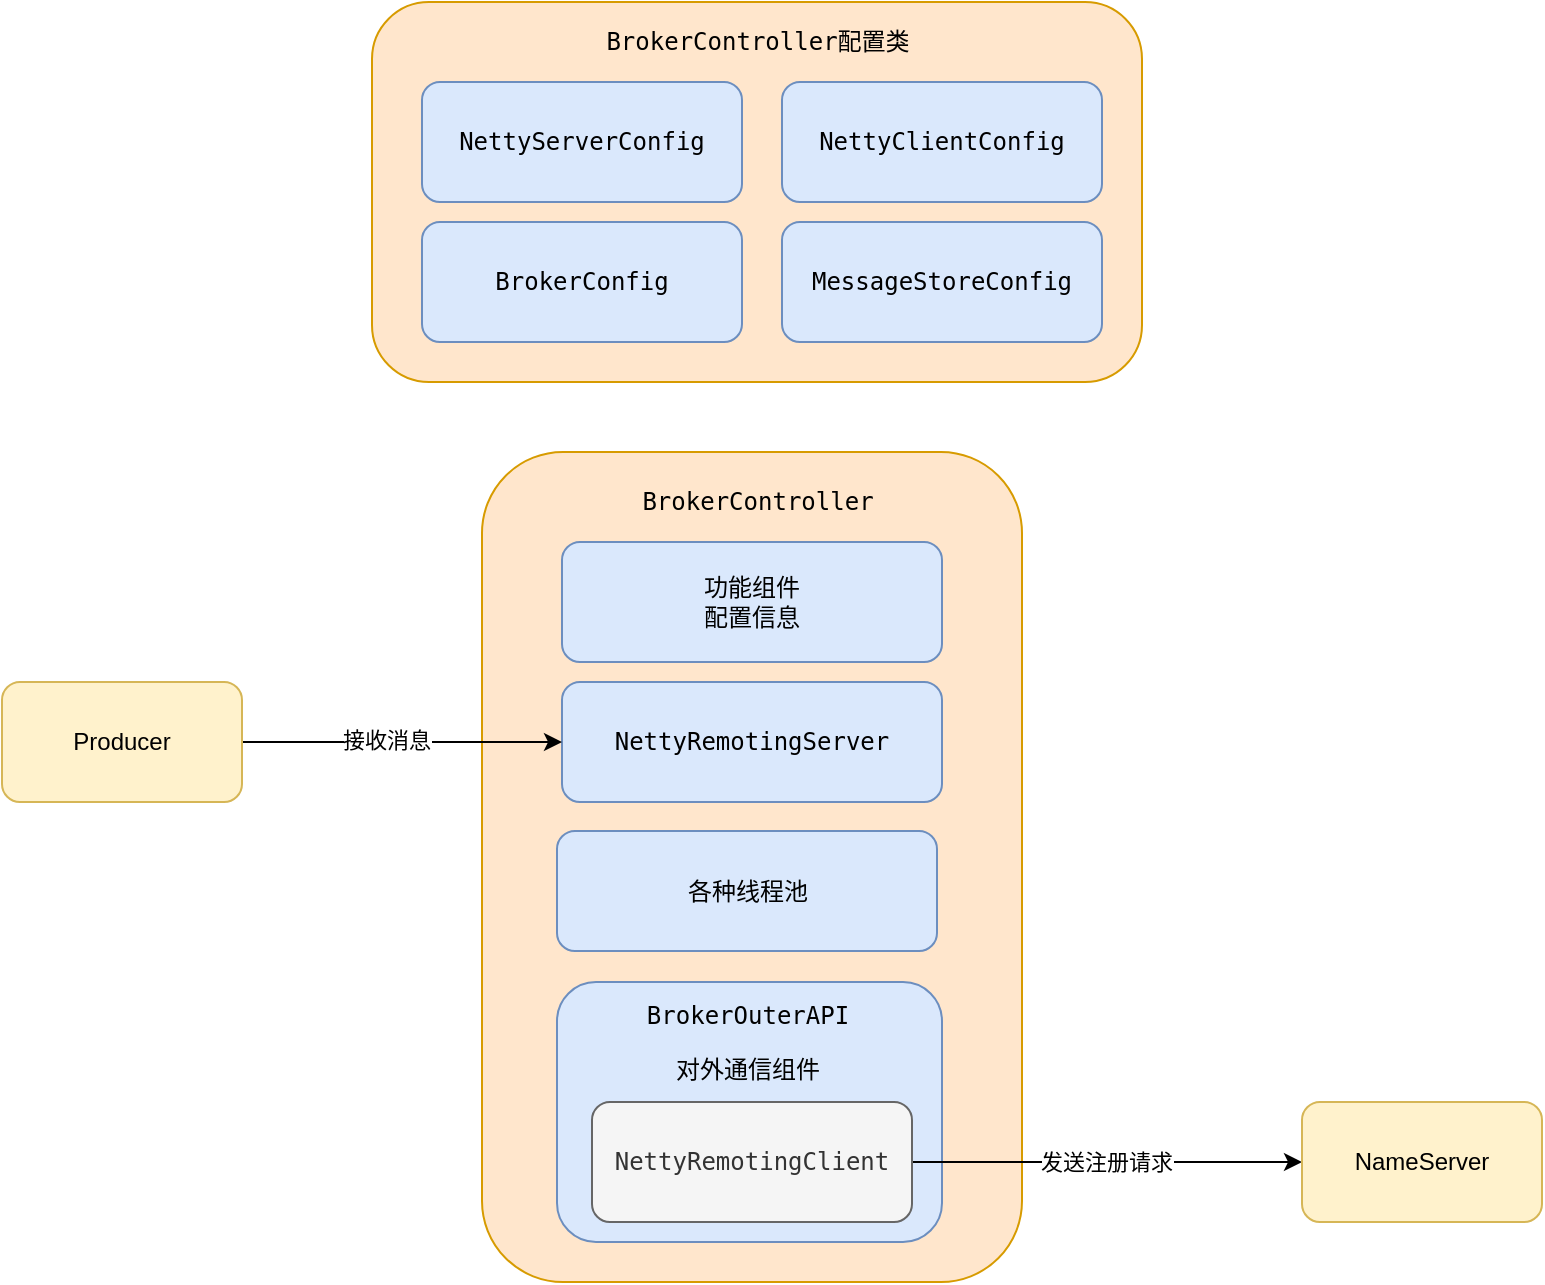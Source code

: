<mxfile version="14.6.13" type="github">
  <diagram id="xAAkHGNQTjgieo-5SQ3h" name="Page-1">
    <mxGraphModel dx="1773" dy="536" grid="1" gridSize="10" guides="1" tooltips="1" connect="1" arrows="1" fold="1" page="1" pageScale="1" pageWidth="827" pageHeight="1169" math="0" shadow="0">
      <root>
        <mxCell id="0" />
        <mxCell id="1" parent="0" />
        <mxCell id="LrVke-J6Wjw0SnQRNW3x-1" value="" style="rounded=1;whiteSpace=wrap;html=1;fillColor=#ffe6cc;strokeColor=#d79b00;" parent="1" vertex="1">
          <mxGeometry x="95" y="170" width="385" height="190" as="geometry" />
        </mxCell>
        <mxCell id="LrVke-J6Wjw0SnQRNW3x-2" value="&lt;pre&gt;BrokerController配置类&lt;/pre&gt;" style="text;html=1;strokeColor=none;fillColor=none;align=center;verticalAlign=middle;whiteSpace=wrap;rounded=0;" parent="1" vertex="1">
          <mxGeometry x="267.5" y="180" width="40" height="20" as="geometry" />
        </mxCell>
        <mxCell id="LrVke-J6Wjw0SnQRNW3x-3" value="&lt;pre&gt;NettyServerConfig&lt;/pre&gt;" style="rounded=1;whiteSpace=wrap;html=1;fillColor=#dae8fc;strokeColor=#6c8ebf;" parent="1" vertex="1">
          <mxGeometry x="120" y="210" width="160" height="60" as="geometry" />
        </mxCell>
        <mxCell id="LrVke-J6Wjw0SnQRNW3x-4" value="&lt;pre&gt;&lt;pre&gt;NettyClientConfig&lt;/pre&gt;&lt;/pre&gt;" style="rounded=1;whiteSpace=wrap;html=1;fillColor=#dae8fc;strokeColor=#6c8ebf;" parent="1" vertex="1">
          <mxGeometry x="300" y="210" width="160" height="60" as="geometry" />
        </mxCell>
        <mxCell id="LrVke-J6Wjw0SnQRNW3x-5" value="&lt;pre&gt;&lt;pre&gt;BrokerConfig&lt;/pre&gt;&lt;/pre&gt;" style="rounded=1;whiteSpace=wrap;html=1;fillColor=#dae8fc;strokeColor=#6c8ebf;" parent="1" vertex="1">
          <mxGeometry x="120" y="280" width="160" height="60" as="geometry" />
        </mxCell>
        <mxCell id="LrVke-J6Wjw0SnQRNW3x-6" value="&lt;pre&gt;&lt;pre&gt;&lt;pre&gt;MessageStoreConfig&lt;/pre&gt;&lt;/pre&gt;&lt;/pre&gt;" style="rounded=1;whiteSpace=wrap;html=1;fillColor=#dae8fc;strokeColor=#6c8ebf;" parent="1" vertex="1">
          <mxGeometry x="300" y="280" width="160" height="60" as="geometry" />
        </mxCell>
        <mxCell id="1UQ5DoTpQU4Rsa3m7vP7-1" value="" style="rounded=1;whiteSpace=wrap;html=1;fillColor=#ffe6cc;strokeColor=#d79b00;" vertex="1" parent="1">
          <mxGeometry x="150" y="395" width="270" height="415" as="geometry" />
        </mxCell>
        <mxCell id="1UQ5DoTpQU4Rsa3m7vP7-3" value="&lt;pre&gt;BrokerController&lt;/pre&gt;" style="text;html=1;strokeColor=none;fillColor=none;align=center;verticalAlign=middle;whiteSpace=wrap;rounded=0;" vertex="1" parent="1">
          <mxGeometry x="267.5" y="410" width="40" height="20" as="geometry" />
        </mxCell>
        <mxCell id="1UQ5DoTpQU4Rsa3m7vP7-4" value="功能组件&lt;br&gt;配置信息" style="rounded=1;whiteSpace=wrap;html=1;fillColor=#dae8fc;strokeColor=#6c8ebf;" vertex="1" parent="1">
          <mxGeometry x="190" y="440" width="190" height="60" as="geometry" />
        </mxCell>
        <mxCell id="1UQ5DoTpQU4Rsa3m7vP7-5" value="&lt;pre&gt;NettyRemotingServer&lt;/pre&gt;" style="rounded=1;whiteSpace=wrap;html=1;fillColor=#dae8fc;strokeColor=#6c8ebf;" vertex="1" parent="1">
          <mxGeometry x="190" y="510" width="190" height="60" as="geometry" />
        </mxCell>
        <mxCell id="1UQ5DoTpQU4Rsa3m7vP7-6" value="&lt;pre&gt;&lt;pre&gt;&lt;br&gt;&lt;/pre&gt;&lt;/pre&gt;" style="rounded=1;whiteSpace=wrap;html=1;fillColor=#dae8fc;strokeColor=#6c8ebf;" vertex="1" parent="1">
          <mxGeometry x="187.5" y="660" width="192.5" height="130" as="geometry" />
        </mxCell>
        <mxCell id="1UQ5DoTpQU4Rsa3m7vP7-12" style="edgeStyle=orthogonalEdgeStyle;rounded=0;orthogonalLoop=1;jettySize=auto;html=1;exitX=1;exitY=0.5;exitDx=0;exitDy=0;entryX=0;entryY=0.5;entryDx=0;entryDy=0;" edge="1" parent="1" source="1UQ5DoTpQU4Rsa3m7vP7-7" target="1UQ5DoTpQU4Rsa3m7vP7-11">
          <mxGeometry relative="1" as="geometry" />
        </mxCell>
        <mxCell id="1UQ5DoTpQU4Rsa3m7vP7-13" value="发送注册请求" style="edgeLabel;html=1;align=center;verticalAlign=middle;resizable=0;points=[];" vertex="1" connectable="0" parent="1UQ5DoTpQU4Rsa3m7vP7-12">
          <mxGeometry x="-0.023" relative="1" as="geometry">
            <mxPoint x="1" as="offset" />
          </mxGeometry>
        </mxCell>
        <mxCell id="1UQ5DoTpQU4Rsa3m7vP7-7" value="&lt;pre&gt;&lt;pre&gt;NettyRemotingClient&lt;/pre&gt;&lt;/pre&gt;" style="rounded=1;whiteSpace=wrap;html=1;fillColor=#f5f5f5;strokeColor=#666666;fontColor=#333333;" vertex="1" parent="1">
          <mxGeometry x="205" y="720" width="160" height="60" as="geometry" />
        </mxCell>
        <mxCell id="1UQ5DoTpQU4Rsa3m7vP7-8" value="各种线程池" style="rounded=1;whiteSpace=wrap;html=1;fillColor=#dae8fc;strokeColor=#6c8ebf;" vertex="1" parent="1">
          <mxGeometry x="187.5" y="584.5" width="190" height="60" as="geometry" />
        </mxCell>
        <mxCell id="1UQ5DoTpQU4Rsa3m7vP7-9" value="&lt;pre&gt;BrokerOuterAPI&lt;/pre&gt;&lt;pre&gt;对外通信组件&lt;/pre&gt;" style="text;html=1;strokeColor=none;fillColor=none;align=center;verticalAlign=middle;whiteSpace=wrap;rounded=0;" vertex="1" parent="1">
          <mxGeometry x="217.5" y="680" width="130" height="20" as="geometry" />
        </mxCell>
        <mxCell id="1UQ5DoTpQU4Rsa3m7vP7-11" value="NameServer" style="rounded=1;whiteSpace=wrap;html=1;fillColor=#fff2cc;strokeColor=#d6b656;" vertex="1" parent="1">
          <mxGeometry x="560" y="720" width="120" height="60" as="geometry" />
        </mxCell>
        <mxCell id="1UQ5DoTpQU4Rsa3m7vP7-15" style="edgeStyle=orthogonalEdgeStyle;rounded=0;orthogonalLoop=1;jettySize=auto;html=1;exitX=1;exitY=0.5;exitDx=0;exitDy=0;entryX=0;entryY=0.5;entryDx=0;entryDy=0;" edge="1" parent="1" source="1UQ5DoTpQU4Rsa3m7vP7-14" target="1UQ5DoTpQU4Rsa3m7vP7-5">
          <mxGeometry relative="1" as="geometry" />
        </mxCell>
        <mxCell id="1UQ5DoTpQU4Rsa3m7vP7-16" value="接收消息" style="edgeLabel;html=1;align=center;verticalAlign=middle;resizable=0;points=[];" vertex="1" connectable="0" parent="1UQ5DoTpQU4Rsa3m7vP7-15">
          <mxGeometry x="-0.1" y="1" relative="1" as="geometry">
            <mxPoint as="offset" />
          </mxGeometry>
        </mxCell>
        <mxCell id="1UQ5DoTpQU4Rsa3m7vP7-14" value="Producer" style="rounded=1;whiteSpace=wrap;html=1;fillColor=#fff2cc;strokeColor=#d6b656;" vertex="1" parent="1">
          <mxGeometry x="-90" y="510" width="120" height="60" as="geometry" />
        </mxCell>
      </root>
    </mxGraphModel>
  </diagram>
</mxfile>
